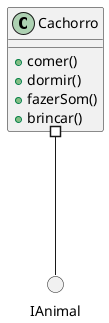 @startuml

' Declaração da classe Cachorro que implementa as interfaces IAnimal e IPet
class Cachorro {
    + comer()
    + dormir()
    + fazerSom()
    + brincar()
}

() IAnimal

' Relacionamento entre as interfaces e a classe
IAnimal -up--# Cachorro


@enduml
